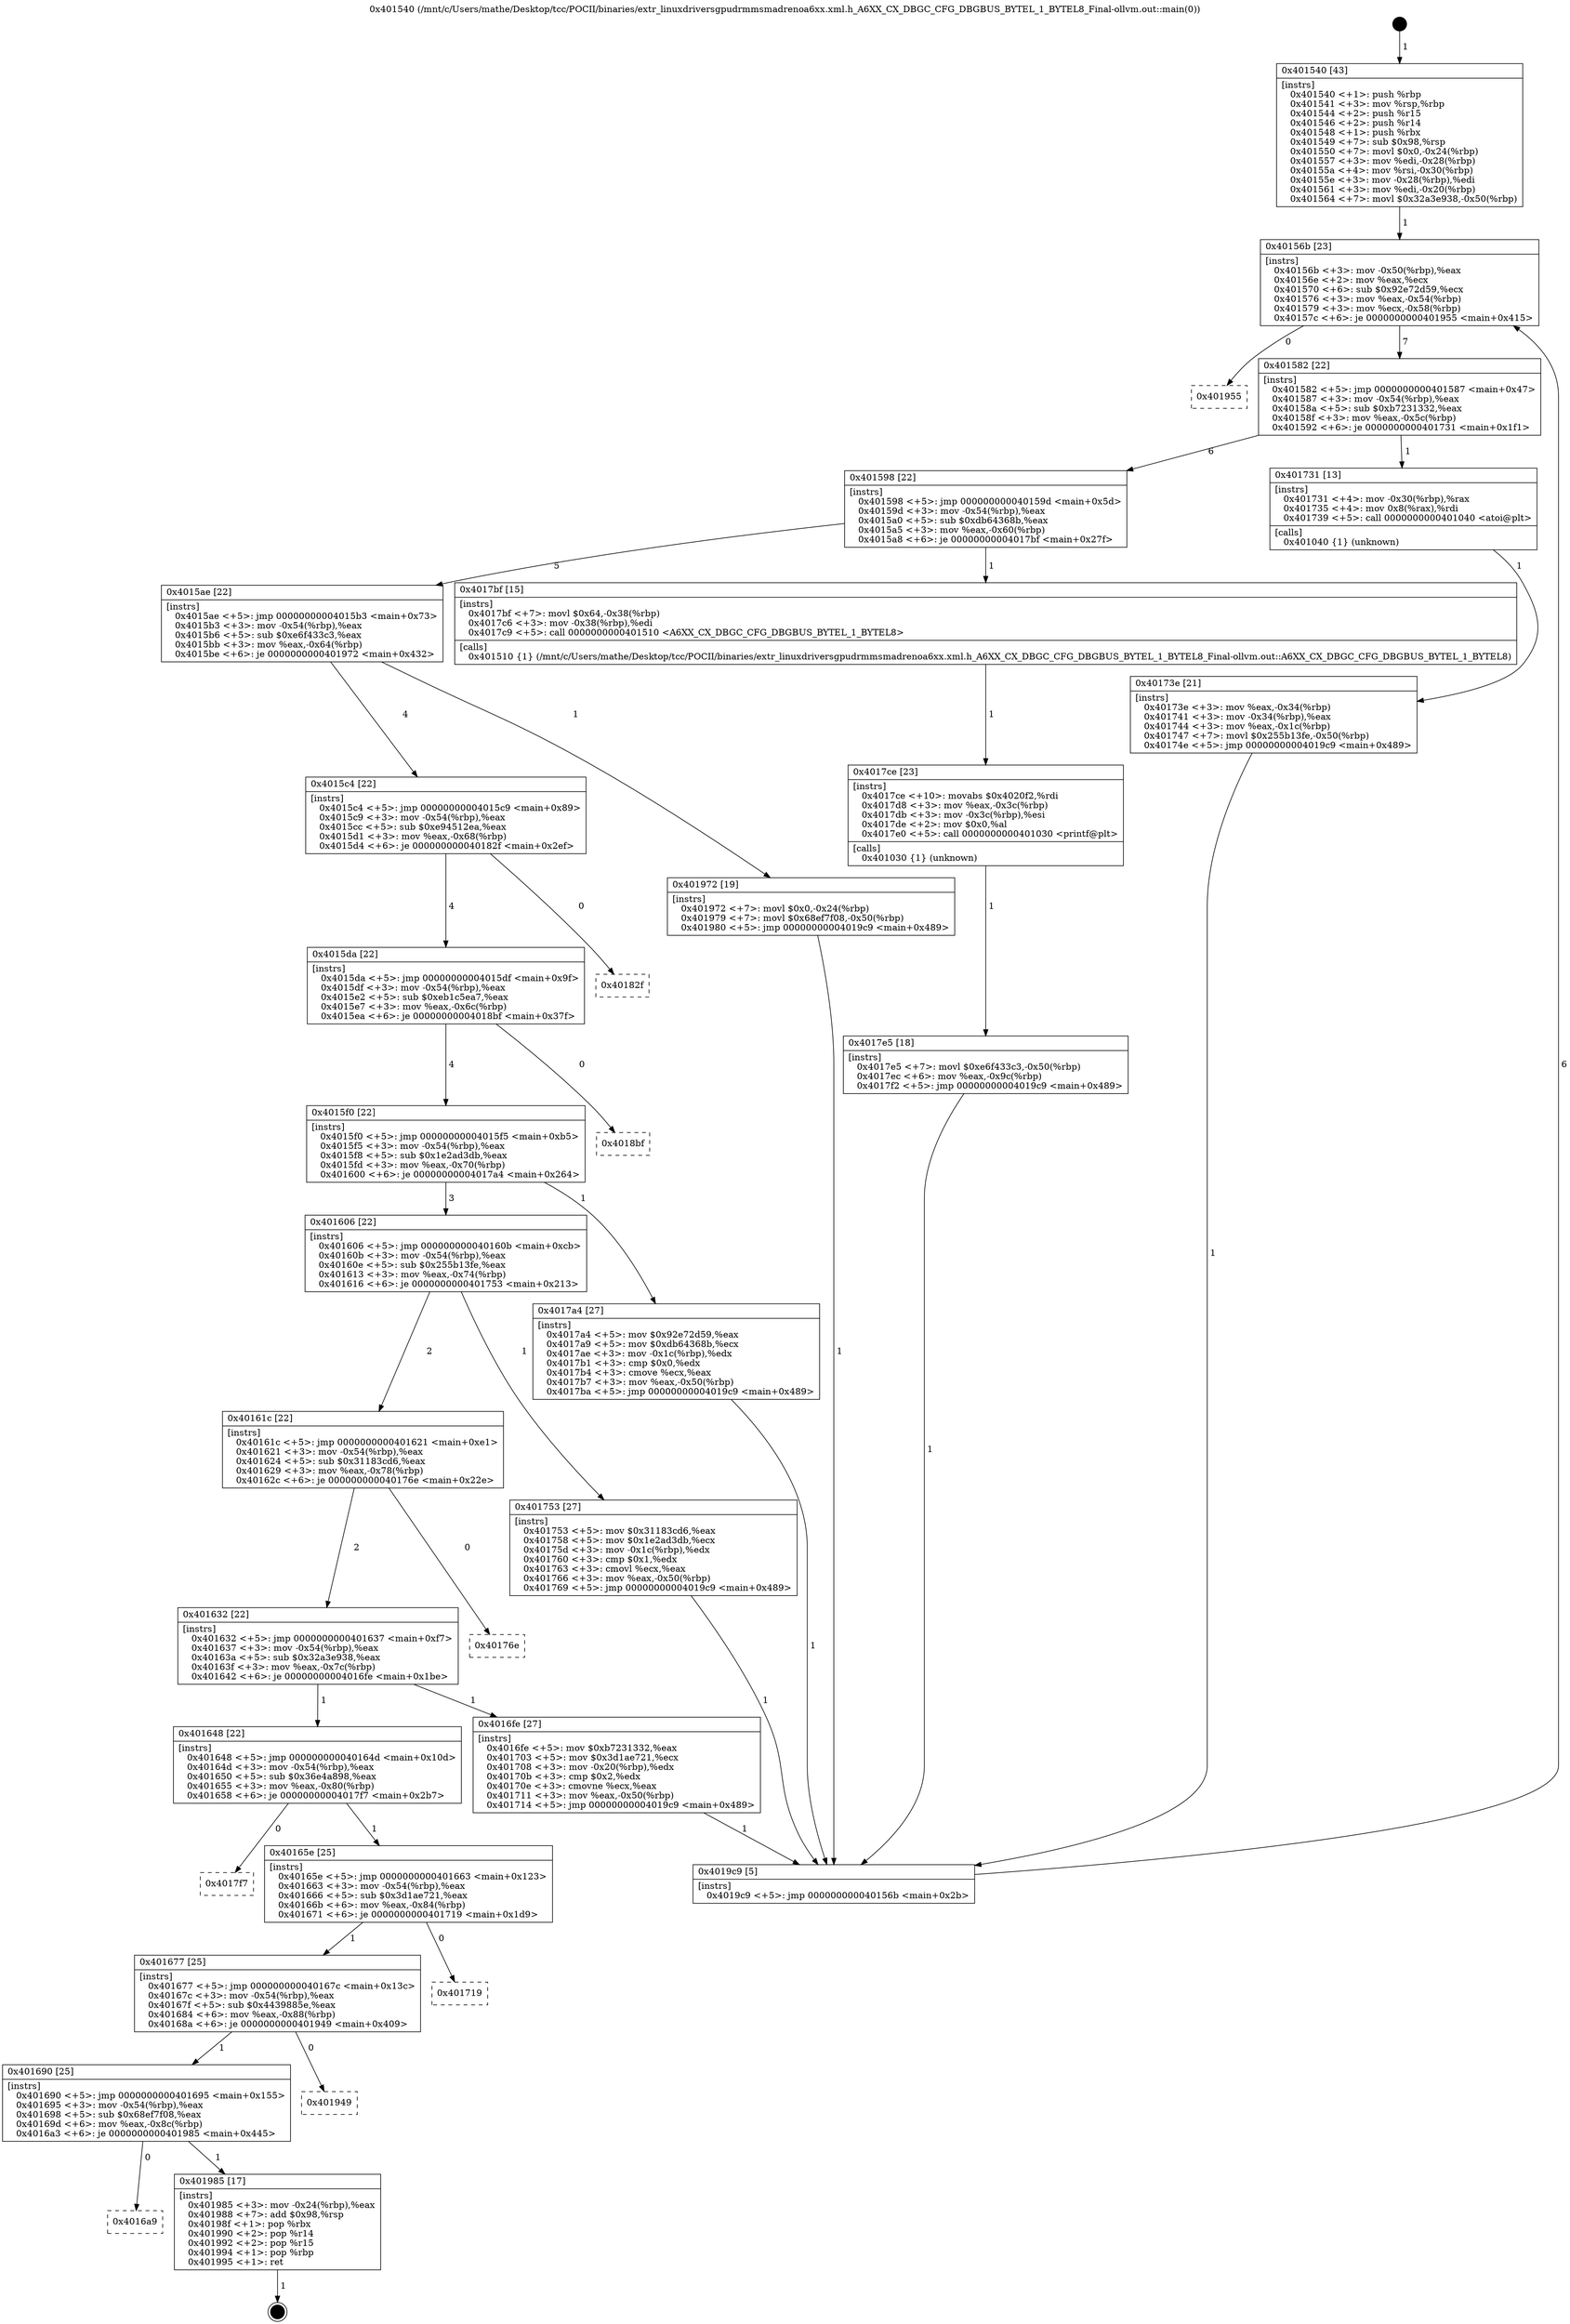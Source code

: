 digraph "0x401540" {
  label = "0x401540 (/mnt/c/Users/mathe/Desktop/tcc/POCII/binaries/extr_linuxdriversgpudrmmsmadrenoa6xx.xml.h_A6XX_CX_DBGC_CFG_DBGBUS_BYTEL_1_BYTEL8_Final-ollvm.out::main(0))"
  labelloc = "t"
  node[shape=record]

  Entry [label="",width=0.3,height=0.3,shape=circle,fillcolor=black,style=filled]
  "0x40156b" [label="{
     0x40156b [23]\l
     | [instrs]\l
     &nbsp;&nbsp;0x40156b \<+3\>: mov -0x50(%rbp),%eax\l
     &nbsp;&nbsp;0x40156e \<+2\>: mov %eax,%ecx\l
     &nbsp;&nbsp;0x401570 \<+6\>: sub $0x92e72d59,%ecx\l
     &nbsp;&nbsp;0x401576 \<+3\>: mov %eax,-0x54(%rbp)\l
     &nbsp;&nbsp;0x401579 \<+3\>: mov %ecx,-0x58(%rbp)\l
     &nbsp;&nbsp;0x40157c \<+6\>: je 0000000000401955 \<main+0x415\>\l
  }"]
  "0x401955" [label="{
     0x401955\l
  }", style=dashed]
  "0x401582" [label="{
     0x401582 [22]\l
     | [instrs]\l
     &nbsp;&nbsp;0x401582 \<+5\>: jmp 0000000000401587 \<main+0x47\>\l
     &nbsp;&nbsp;0x401587 \<+3\>: mov -0x54(%rbp),%eax\l
     &nbsp;&nbsp;0x40158a \<+5\>: sub $0xb7231332,%eax\l
     &nbsp;&nbsp;0x40158f \<+3\>: mov %eax,-0x5c(%rbp)\l
     &nbsp;&nbsp;0x401592 \<+6\>: je 0000000000401731 \<main+0x1f1\>\l
  }"]
  Exit [label="",width=0.3,height=0.3,shape=circle,fillcolor=black,style=filled,peripheries=2]
  "0x401731" [label="{
     0x401731 [13]\l
     | [instrs]\l
     &nbsp;&nbsp;0x401731 \<+4\>: mov -0x30(%rbp),%rax\l
     &nbsp;&nbsp;0x401735 \<+4\>: mov 0x8(%rax),%rdi\l
     &nbsp;&nbsp;0x401739 \<+5\>: call 0000000000401040 \<atoi@plt\>\l
     | [calls]\l
     &nbsp;&nbsp;0x401040 \{1\} (unknown)\l
  }"]
  "0x401598" [label="{
     0x401598 [22]\l
     | [instrs]\l
     &nbsp;&nbsp;0x401598 \<+5\>: jmp 000000000040159d \<main+0x5d\>\l
     &nbsp;&nbsp;0x40159d \<+3\>: mov -0x54(%rbp),%eax\l
     &nbsp;&nbsp;0x4015a0 \<+5\>: sub $0xdb64368b,%eax\l
     &nbsp;&nbsp;0x4015a5 \<+3\>: mov %eax,-0x60(%rbp)\l
     &nbsp;&nbsp;0x4015a8 \<+6\>: je 00000000004017bf \<main+0x27f\>\l
  }"]
  "0x4016a9" [label="{
     0x4016a9\l
  }", style=dashed]
  "0x4017bf" [label="{
     0x4017bf [15]\l
     | [instrs]\l
     &nbsp;&nbsp;0x4017bf \<+7\>: movl $0x64,-0x38(%rbp)\l
     &nbsp;&nbsp;0x4017c6 \<+3\>: mov -0x38(%rbp),%edi\l
     &nbsp;&nbsp;0x4017c9 \<+5\>: call 0000000000401510 \<A6XX_CX_DBGC_CFG_DBGBUS_BYTEL_1_BYTEL8\>\l
     | [calls]\l
     &nbsp;&nbsp;0x401510 \{1\} (/mnt/c/Users/mathe/Desktop/tcc/POCII/binaries/extr_linuxdriversgpudrmmsmadrenoa6xx.xml.h_A6XX_CX_DBGC_CFG_DBGBUS_BYTEL_1_BYTEL8_Final-ollvm.out::A6XX_CX_DBGC_CFG_DBGBUS_BYTEL_1_BYTEL8)\l
  }"]
  "0x4015ae" [label="{
     0x4015ae [22]\l
     | [instrs]\l
     &nbsp;&nbsp;0x4015ae \<+5\>: jmp 00000000004015b3 \<main+0x73\>\l
     &nbsp;&nbsp;0x4015b3 \<+3\>: mov -0x54(%rbp),%eax\l
     &nbsp;&nbsp;0x4015b6 \<+5\>: sub $0xe6f433c3,%eax\l
     &nbsp;&nbsp;0x4015bb \<+3\>: mov %eax,-0x64(%rbp)\l
     &nbsp;&nbsp;0x4015be \<+6\>: je 0000000000401972 \<main+0x432\>\l
  }"]
  "0x401985" [label="{
     0x401985 [17]\l
     | [instrs]\l
     &nbsp;&nbsp;0x401985 \<+3\>: mov -0x24(%rbp),%eax\l
     &nbsp;&nbsp;0x401988 \<+7\>: add $0x98,%rsp\l
     &nbsp;&nbsp;0x40198f \<+1\>: pop %rbx\l
     &nbsp;&nbsp;0x401990 \<+2\>: pop %r14\l
     &nbsp;&nbsp;0x401992 \<+2\>: pop %r15\l
     &nbsp;&nbsp;0x401994 \<+1\>: pop %rbp\l
     &nbsp;&nbsp;0x401995 \<+1\>: ret\l
  }"]
  "0x401972" [label="{
     0x401972 [19]\l
     | [instrs]\l
     &nbsp;&nbsp;0x401972 \<+7\>: movl $0x0,-0x24(%rbp)\l
     &nbsp;&nbsp;0x401979 \<+7\>: movl $0x68ef7f08,-0x50(%rbp)\l
     &nbsp;&nbsp;0x401980 \<+5\>: jmp 00000000004019c9 \<main+0x489\>\l
  }"]
  "0x4015c4" [label="{
     0x4015c4 [22]\l
     | [instrs]\l
     &nbsp;&nbsp;0x4015c4 \<+5\>: jmp 00000000004015c9 \<main+0x89\>\l
     &nbsp;&nbsp;0x4015c9 \<+3\>: mov -0x54(%rbp),%eax\l
     &nbsp;&nbsp;0x4015cc \<+5\>: sub $0xe94512ea,%eax\l
     &nbsp;&nbsp;0x4015d1 \<+3\>: mov %eax,-0x68(%rbp)\l
     &nbsp;&nbsp;0x4015d4 \<+6\>: je 000000000040182f \<main+0x2ef\>\l
  }"]
  "0x401690" [label="{
     0x401690 [25]\l
     | [instrs]\l
     &nbsp;&nbsp;0x401690 \<+5\>: jmp 0000000000401695 \<main+0x155\>\l
     &nbsp;&nbsp;0x401695 \<+3\>: mov -0x54(%rbp),%eax\l
     &nbsp;&nbsp;0x401698 \<+5\>: sub $0x68ef7f08,%eax\l
     &nbsp;&nbsp;0x40169d \<+6\>: mov %eax,-0x8c(%rbp)\l
     &nbsp;&nbsp;0x4016a3 \<+6\>: je 0000000000401985 \<main+0x445\>\l
  }"]
  "0x40182f" [label="{
     0x40182f\l
  }", style=dashed]
  "0x4015da" [label="{
     0x4015da [22]\l
     | [instrs]\l
     &nbsp;&nbsp;0x4015da \<+5\>: jmp 00000000004015df \<main+0x9f\>\l
     &nbsp;&nbsp;0x4015df \<+3\>: mov -0x54(%rbp),%eax\l
     &nbsp;&nbsp;0x4015e2 \<+5\>: sub $0xeb1c5ea7,%eax\l
     &nbsp;&nbsp;0x4015e7 \<+3\>: mov %eax,-0x6c(%rbp)\l
     &nbsp;&nbsp;0x4015ea \<+6\>: je 00000000004018bf \<main+0x37f\>\l
  }"]
  "0x401949" [label="{
     0x401949\l
  }", style=dashed]
  "0x4018bf" [label="{
     0x4018bf\l
  }", style=dashed]
  "0x4015f0" [label="{
     0x4015f0 [22]\l
     | [instrs]\l
     &nbsp;&nbsp;0x4015f0 \<+5\>: jmp 00000000004015f5 \<main+0xb5\>\l
     &nbsp;&nbsp;0x4015f5 \<+3\>: mov -0x54(%rbp),%eax\l
     &nbsp;&nbsp;0x4015f8 \<+5\>: sub $0x1e2ad3db,%eax\l
     &nbsp;&nbsp;0x4015fd \<+3\>: mov %eax,-0x70(%rbp)\l
     &nbsp;&nbsp;0x401600 \<+6\>: je 00000000004017a4 \<main+0x264\>\l
  }"]
  "0x401677" [label="{
     0x401677 [25]\l
     | [instrs]\l
     &nbsp;&nbsp;0x401677 \<+5\>: jmp 000000000040167c \<main+0x13c\>\l
     &nbsp;&nbsp;0x40167c \<+3\>: mov -0x54(%rbp),%eax\l
     &nbsp;&nbsp;0x40167f \<+5\>: sub $0x4439885e,%eax\l
     &nbsp;&nbsp;0x401684 \<+6\>: mov %eax,-0x88(%rbp)\l
     &nbsp;&nbsp;0x40168a \<+6\>: je 0000000000401949 \<main+0x409\>\l
  }"]
  "0x4017a4" [label="{
     0x4017a4 [27]\l
     | [instrs]\l
     &nbsp;&nbsp;0x4017a4 \<+5\>: mov $0x92e72d59,%eax\l
     &nbsp;&nbsp;0x4017a9 \<+5\>: mov $0xdb64368b,%ecx\l
     &nbsp;&nbsp;0x4017ae \<+3\>: mov -0x1c(%rbp),%edx\l
     &nbsp;&nbsp;0x4017b1 \<+3\>: cmp $0x0,%edx\l
     &nbsp;&nbsp;0x4017b4 \<+3\>: cmove %ecx,%eax\l
     &nbsp;&nbsp;0x4017b7 \<+3\>: mov %eax,-0x50(%rbp)\l
     &nbsp;&nbsp;0x4017ba \<+5\>: jmp 00000000004019c9 \<main+0x489\>\l
  }"]
  "0x401606" [label="{
     0x401606 [22]\l
     | [instrs]\l
     &nbsp;&nbsp;0x401606 \<+5\>: jmp 000000000040160b \<main+0xcb\>\l
     &nbsp;&nbsp;0x40160b \<+3\>: mov -0x54(%rbp),%eax\l
     &nbsp;&nbsp;0x40160e \<+5\>: sub $0x255b13fe,%eax\l
     &nbsp;&nbsp;0x401613 \<+3\>: mov %eax,-0x74(%rbp)\l
     &nbsp;&nbsp;0x401616 \<+6\>: je 0000000000401753 \<main+0x213\>\l
  }"]
  "0x401719" [label="{
     0x401719\l
  }", style=dashed]
  "0x401753" [label="{
     0x401753 [27]\l
     | [instrs]\l
     &nbsp;&nbsp;0x401753 \<+5\>: mov $0x31183cd6,%eax\l
     &nbsp;&nbsp;0x401758 \<+5\>: mov $0x1e2ad3db,%ecx\l
     &nbsp;&nbsp;0x40175d \<+3\>: mov -0x1c(%rbp),%edx\l
     &nbsp;&nbsp;0x401760 \<+3\>: cmp $0x1,%edx\l
     &nbsp;&nbsp;0x401763 \<+3\>: cmovl %ecx,%eax\l
     &nbsp;&nbsp;0x401766 \<+3\>: mov %eax,-0x50(%rbp)\l
     &nbsp;&nbsp;0x401769 \<+5\>: jmp 00000000004019c9 \<main+0x489\>\l
  }"]
  "0x40161c" [label="{
     0x40161c [22]\l
     | [instrs]\l
     &nbsp;&nbsp;0x40161c \<+5\>: jmp 0000000000401621 \<main+0xe1\>\l
     &nbsp;&nbsp;0x401621 \<+3\>: mov -0x54(%rbp),%eax\l
     &nbsp;&nbsp;0x401624 \<+5\>: sub $0x31183cd6,%eax\l
     &nbsp;&nbsp;0x401629 \<+3\>: mov %eax,-0x78(%rbp)\l
     &nbsp;&nbsp;0x40162c \<+6\>: je 000000000040176e \<main+0x22e\>\l
  }"]
  "0x40165e" [label="{
     0x40165e [25]\l
     | [instrs]\l
     &nbsp;&nbsp;0x40165e \<+5\>: jmp 0000000000401663 \<main+0x123\>\l
     &nbsp;&nbsp;0x401663 \<+3\>: mov -0x54(%rbp),%eax\l
     &nbsp;&nbsp;0x401666 \<+5\>: sub $0x3d1ae721,%eax\l
     &nbsp;&nbsp;0x40166b \<+6\>: mov %eax,-0x84(%rbp)\l
     &nbsp;&nbsp;0x401671 \<+6\>: je 0000000000401719 \<main+0x1d9\>\l
  }"]
  "0x40176e" [label="{
     0x40176e\l
  }", style=dashed]
  "0x401632" [label="{
     0x401632 [22]\l
     | [instrs]\l
     &nbsp;&nbsp;0x401632 \<+5\>: jmp 0000000000401637 \<main+0xf7\>\l
     &nbsp;&nbsp;0x401637 \<+3\>: mov -0x54(%rbp),%eax\l
     &nbsp;&nbsp;0x40163a \<+5\>: sub $0x32a3e938,%eax\l
     &nbsp;&nbsp;0x40163f \<+3\>: mov %eax,-0x7c(%rbp)\l
     &nbsp;&nbsp;0x401642 \<+6\>: je 00000000004016fe \<main+0x1be\>\l
  }"]
  "0x4017f7" [label="{
     0x4017f7\l
  }", style=dashed]
  "0x4016fe" [label="{
     0x4016fe [27]\l
     | [instrs]\l
     &nbsp;&nbsp;0x4016fe \<+5\>: mov $0xb7231332,%eax\l
     &nbsp;&nbsp;0x401703 \<+5\>: mov $0x3d1ae721,%ecx\l
     &nbsp;&nbsp;0x401708 \<+3\>: mov -0x20(%rbp),%edx\l
     &nbsp;&nbsp;0x40170b \<+3\>: cmp $0x2,%edx\l
     &nbsp;&nbsp;0x40170e \<+3\>: cmovne %ecx,%eax\l
     &nbsp;&nbsp;0x401711 \<+3\>: mov %eax,-0x50(%rbp)\l
     &nbsp;&nbsp;0x401714 \<+5\>: jmp 00000000004019c9 \<main+0x489\>\l
  }"]
  "0x401648" [label="{
     0x401648 [22]\l
     | [instrs]\l
     &nbsp;&nbsp;0x401648 \<+5\>: jmp 000000000040164d \<main+0x10d\>\l
     &nbsp;&nbsp;0x40164d \<+3\>: mov -0x54(%rbp),%eax\l
     &nbsp;&nbsp;0x401650 \<+5\>: sub $0x36e4a898,%eax\l
     &nbsp;&nbsp;0x401655 \<+3\>: mov %eax,-0x80(%rbp)\l
     &nbsp;&nbsp;0x401658 \<+6\>: je 00000000004017f7 \<main+0x2b7\>\l
  }"]
  "0x4019c9" [label="{
     0x4019c9 [5]\l
     | [instrs]\l
     &nbsp;&nbsp;0x4019c9 \<+5\>: jmp 000000000040156b \<main+0x2b\>\l
  }"]
  "0x401540" [label="{
     0x401540 [43]\l
     | [instrs]\l
     &nbsp;&nbsp;0x401540 \<+1\>: push %rbp\l
     &nbsp;&nbsp;0x401541 \<+3\>: mov %rsp,%rbp\l
     &nbsp;&nbsp;0x401544 \<+2\>: push %r15\l
     &nbsp;&nbsp;0x401546 \<+2\>: push %r14\l
     &nbsp;&nbsp;0x401548 \<+1\>: push %rbx\l
     &nbsp;&nbsp;0x401549 \<+7\>: sub $0x98,%rsp\l
     &nbsp;&nbsp;0x401550 \<+7\>: movl $0x0,-0x24(%rbp)\l
     &nbsp;&nbsp;0x401557 \<+3\>: mov %edi,-0x28(%rbp)\l
     &nbsp;&nbsp;0x40155a \<+4\>: mov %rsi,-0x30(%rbp)\l
     &nbsp;&nbsp;0x40155e \<+3\>: mov -0x28(%rbp),%edi\l
     &nbsp;&nbsp;0x401561 \<+3\>: mov %edi,-0x20(%rbp)\l
     &nbsp;&nbsp;0x401564 \<+7\>: movl $0x32a3e938,-0x50(%rbp)\l
  }"]
  "0x40173e" [label="{
     0x40173e [21]\l
     | [instrs]\l
     &nbsp;&nbsp;0x40173e \<+3\>: mov %eax,-0x34(%rbp)\l
     &nbsp;&nbsp;0x401741 \<+3\>: mov -0x34(%rbp),%eax\l
     &nbsp;&nbsp;0x401744 \<+3\>: mov %eax,-0x1c(%rbp)\l
     &nbsp;&nbsp;0x401747 \<+7\>: movl $0x255b13fe,-0x50(%rbp)\l
     &nbsp;&nbsp;0x40174e \<+5\>: jmp 00000000004019c9 \<main+0x489\>\l
  }"]
  "0x4017ce" [label="{
     0x4017ce [23]\l
     | [instrs]\l
     &nbsp;&nbsp;0x4017ce \<+10\>: movabs $0x4020f2,%rdi\l
     &nbsp;&nbsp;0x4017d8 \<+3\>: mov %eax,-0x3c(%rbp)\l
     &nbsp;&nbsp;0x4017db \<+3\>: mov -0x3c(%rbp),%esi\l
     &nbsp;&nbsp;0x4017de \<+2\>: mov $0x0,%al\l
     &nbsp;&nbsp;0x4017e0 \<+5\>: call 0000000000401030 \<printf@plt\>\l
     | [calls]\l
     &nbsp;&nbsp;0x401030 \{1\} (unknown)\l
  }"]
  "0x4017e5" [label="{
     0x4017e5 [18]\l
     | [instrs]\l
     &nbsp;&nbsp;0x4017e5 \<+7\>: movl $0xe6f433c3,-0x50(%rbp)\l
     &nbsp;&nbsp;0x4017ec \<+6\>: mov %eax,-0x9c(%rbp)\l
     &nbsp;&nbsp;0x4017f2 \<+5\>: jmp 00000000004019c9 \<main+0x489\>\l
  }"]
  Entry -> "0x401540" [label=" 1"]
  "0x40156b" -> "0x401955" [label=" 0"]
  "0x40156b" -> "0x401582" [label=" 7"]
  "0x401985" -> Exit [label=" 1"]
  "0x401582" -> "0x401731" [label=" 1"]
  "0x401582" -> "0x401598" [label=" 6"]
  "0x401690" -> "0x4016a9" [label=" 0"]
  "0x401598" -> "0x4017bf" [label=" 1"]
  "0x401598" -> "0x4015ae" [label=" 5"]
  "0x401690" -> "0x401985" [label=" 1"]
  "0x4015ae" -> "0x401972" [label=" 1"]
  "0x4015ae" -> "0x4015c4" [label=" 4"]
  "0x401677" -> "0x401690" [label=" 1"]
  "0x4015c4" -> "0x40182f" [label=" 0"]
  "0x4015c4" -> "0x4015da" [label=" 4"]
  "0x401677" -> "0x401949" [label=" 0"]
  "0x4015da" -> "0x4018bf" [label=" 0"]
  "0x4015da" -> "0x4015f0" [label=" 4"]
  "0x40165e" -> "0x401677" [label=" 1"]
  "0x4015f0" -> "0x4017a4" [label=" 1"]
  "0x4015f0" -> "0x401606" [label=" 3"]
  "0x40165e" -> "0x401719" [label=" 0"]
  "0x401606" -> "0x401753" [label=" 1"]
  "0x401606" -> "0x40161c" [label=" 2"]
  "0x401648" -> "0x40165e" [label=" 1"]
  "0x40161c" -> "0x40176e" [label=" 0"]
  "0x40161c" -> "0x401632" [label=" 2"]
  "0x401648" -> "0x4017f7" [label=" 0"]
  "0x401632" -> "0x4016fe" [label=" 1"]
  "0x401632" -> "0x401648" [label=" 1"]
  "0x4016fe" -> "0x4019c9" [label=" 1"]
  "0x401540" -> "0x40156b" [label=" 1"]
  "0x4019c9" -> "0x40156b" [label=" 6"]
  "0x401731" -> "0x40173e" [label=" 1"]
  "0x40173e" -> "0x4019c9" [label=" 1"]
  "0x401753" -> "0x4019c9" [label=" 1"]
  "0x4017a4" -> "0x4019c9" [label=" 1"]
  "0x4017bf" -> "0x4017ce" [label=" 1"]
  "0x4017ce" -> "0x4017e5" [label=" 1"]
  "0x4017e5" -> "0x4019c9" [label=" 1"]
  "0x401972" -> "0x4019c9" [label=" 1"]
}

